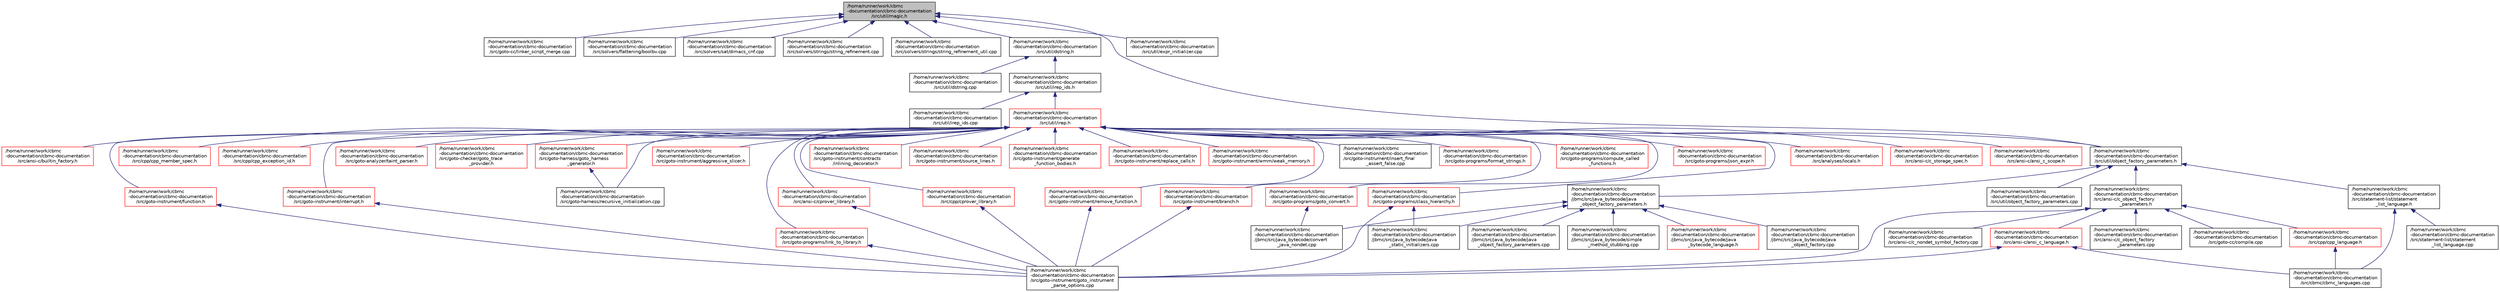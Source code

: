 digraph "/home/runner/work/cbmc-documentation/cbmc-documentation/src/util/magic.h"
{
 // LATEX_PDF_SIZE
  bgcolor="transparent";
  edge [fontname="Helvetica",fontsize="10",labelfontname="Helvetica",labelfontsize="10"];
  node [fontname="Helvetica",fontsize="10",shape=record];
  Node1 [label="/home/runner/work/cbmc\l-documentation/cbmc-documentation\l/src/util/magic.h",height=0.2,width=0.4,color="black", fillcolor="grey75", style="filled", fontcolor="black",tooltip="Magic numbers used throughout the codebase."];
  Node1 -> Node2 [dir="back",color="midnightblue",fontsize="10",style="solid",fontname="Helvetica"];
  Node2 [label="/home/runner/work/cbmc\l-documentation/cbmc-documentation\l/src/goto-cc/linker_script_merge.cpp",height=0.2,width=0.4,color="black",URL="$linker__script__merge_8cpp.html",tooltip=" "];
  Node1 -> Node3 [dir="back",color="midnightblue",fontsize="10",style="solid",fontname="Helvetica"];
  Node3 [label="/home/runner/work/cbmc\l-documentation/cbmc-documentation\l/src/solvers/flattening/boolbv.cpp",height=0.2,width=0.4,color="black",URL="$boolbv_8cpp.html",tooltip=" "];
  Node1 -> Node4 [dir="back",color="midnightblue",fontsize="10",style="solid",fontname="Helvetica"];
  Node4 [label="/home/runner/work/cbmc\l-documentation/cbmc-documentation\l/src/solvers/sat/dimacs_cnf.cpp",height=0.2,width=0.4,color="black",URL="$dimacs__cnf_8cpp.html",tooltip=" "];
  Node1 -> Node5 [dir="back",color="midnightblue",fontsize="10",style="solid",fontname="Helvetica"];
  Node5 [label="/home/runner/work/cbmc\l-documentation/cbmc-documentation\l/src/solvers/strings/string_refinement.cpp",height=0.2,width=0.4,color="black",URL="$string__refinement_8cpp.html",tooltip=" "];
  Node1 -> Node6 [dir="back",color="midnightblue",fontsize="10",style="solid",fontname="Helvetica"];
  Node6 [label="/home/runner/work/cbmc\l-documentation/cbmc-documentation\l/src/solvers/strings/string_refinement_util.cpp",height=0.2,width=0.4,color="black",URL="$string__refinement__util_8cpp.html",tooltip=" "];
  Node1 -> Node7 [dir="back",color="midnightblue",fontsize="10",style="solid",fontname="Helvetica"];
  Node7 [label="/home/runner/work/cbmc\l-documentation/cbmc-documentation\l/src/util/dstring.h",height=0.2,width=0.4,color="black",URL="$dstring_8h.html",tooltip=" "];
  Node7 -> Node8 [dir="back",color="midnightblue",fontsize="10",style="solid",fontname="Helvetica"];
  Node8 [label="/home/runner/work/cbmc\l-documentation/cbmc-documentation\l/src/util/irep_ids.h",height=0.2,width=0.4,color="black",URL="$irep__ids_8h.html",tooltip=" "];
  Node8 -> Node9 [dir="back",color="midnightblue",fontsize="10",style="solid",fontname="Helvetica"];
  Node9 [label="/home/runner/work/cbmc\l-documentation/cbmc-documentation\l/src/util/irep.h",height=0.2,width=0.4,color="red",URL="$irep_8h.html",tooltip=" "];
  Node9 -> Node10 [dir="back",color="midnightblue",fontsize="10",style="solid",fontname="Helvetica"];
  Node10 [label="/home/runner/work/cbmc\l-documentation/cbmc-documentation\l/src/analyses/locals.h",height=0.2,width=0.4,color="red",URL="$locals_8h.html",tooltip=" "];
  Node9 -> Node36 [dir="back",color="midnightblue",fontsize="10",style="solid",fontname="Helvetica"];
  Node36 [label="/home/runner/work/cbmc\l-documentation/cbmc-documentation\l/src/ansi-c/c_storage_spec.h",height=0.2,width=0.4,color="red",URL="$c__storage__spec_8h.html",tooltip=" "];
  Node9 -> Node44 [dir="back",color="midnightblue",fontsize="10",style="solid",fontname="Helvetica"];
  Node44 [label="/home/runner/work/cbmc\l-documentation/cbmc-documentation\l/src/ansi-c/ansi_c_scope.h",height=0.2,width=0.4,color="red",URL="$ansi__c__scope_8h.html",tooltip=" "];
  Node9 -> Node54 [dir="back",color="midnightblue",fontsize="10",style="solid",fontname="Helvetica"];
  Node54 [label="/home/runner/work/cbmc\l-documentation/cbmc-documentation\l/src/ansi-c/builtin_factory.h",height=0.2,width=0.4,color="red",URL="$builtin__factory_8h.html",tooltip=" "];
  Node9 -> Node57 [dir="back",color="midnightblue",fontsize="10",style="solid",fontname="Helvetica"];
  Node57 [label="/home/runner/work/cbmc\l-documentation/cbmc-documentation\l/src/ansi-c/cprover_library.h",height=0.2,width=0.4,color="red",URL="$ansi-c_2cprover__library_8h.html",tooltip=" "];
  Node57 -> Node15 [dir="back",color="midnightblue",fontsize="10",style="solid",fontname="Helvetica"];
  Node15 [label="/home/runner/work/cbmc\l-documentation/cbmc-documentation\l/src/goto-instrument/goto_instrument\l_parse_options.cpp",height=0.2,width=0.4,color="black",URL="$goto__instrument__parse__options_8cpp.html",tooltip=" "];
  Node9 -> Node62 [dir="back",color="midnightblue",fontsize="10",style="solid",fontname="Helvetica"];
  Node62 [label="/home/runner/work/cbmc\l-documentation/cbmc-documentation\l/src/cpp/cpp_member_spec.h",height=0.2,width=0.4,color="red",URL="$cpp__member__spec_8h.html",tooltip=" "];
  Node9 -> Node102 [dir="back",color="midnightblue",fontsize="10",style="solid",fontname="Helvetica"];
  Node102 [label="/home/runner/work/cbmc\l-documentation/cbmc-documentation\l/src/cpp/cpp_exception_id.h",height=0.2,width=0.4,color="red",URL="$cpp__exception__id_8h.html",tooltip=" "];
  Node9 -> Node104 [dir="back",color="midnightblue",fontsize="10",style="solid",fontname="Helvetica"];
  Node104 [label="/home/runner/work/cbmc\l-documentation/cbmc-documentation\l/src/cpp/cprover_library.h",height=0.2,width=0.4,color="red",URL="$cpp_2cprover__library_8h.html",tooltip=" "];
  Node104 -> Node15 [dir="back",color="midnightblue",fontsize="10",style="solid",fontname="Helvetica"];
  Node9 -> Node105 [dir="back",color="midnightblue",fontsize="10",style="solid",fontname="Helvetica"];
  Node105 [label="/home/runner/work/cbmc\l-documentation/cbmc-documentation\l/src/goto-analyzer/taint_parser.h",height=0.2,width=0.4,color="red",URL="$taint__parser_8h.html",tooltip=" "];
  Node9 -> Node107 [dir="back",color="midnightblue",fontsize="10",style="solid",fontname="Helvetica"];
  Node107 [label="/home/runner/work/cbmc\l-documentation/cbmc-documentation\l/src/goto-checker/goto_trace\l_provider.h",height=0.2,width=0.4,color="red",URL="$goto__trace__provider_8h.html",tooltip=" "];
  Node9 -> Node119 [dir="back",color="midnightblue",fontsize="10",style="solid",fontname="Helvetica"];
  Node119 [label="/home/runner/work/cbmc\l-documentation/cbmc-documentation\l/src/goto-harness/goto_harness\l_generator.h",height=0.2,width=0.4,color="red",URL="$goto__harness__generator_8h.html",tooltip=" "];
  Node119 -> Node127 [dir="back",color="midnightblue",fontsize="10",style="solid",fontname="Helvetica"];
  Node127 [label="/home/runner/work/cbmc\l-documentation/cbmc-documentation\l/src/goto-harness/recursive_initialization.cpp",height=0.2,width=0.4,color="black",URL="$recursive__initialization_8cpp.html",tooltip=" "];
  Node9 -> Node127 [dir="back",color="midnightblue",fontsize="10",style="solid",fontname="Helvetica"];
  Node9 -> Node128 [dir="back",color="midnightblue",fontsize="10",style="solid",fontname="Helvetica"];
  Node128 [label="/home/runner/work/cbmc\l-documentation/cbmc-documentation\l/src/goto-instrument/aggressive_slicer.h",height=0.2,width=0.4,color="red",URL="$aggressive__slicer_8h.html",tooltip=" "];
  Node9 -> Node132 [dir="back",color="midnightblue",fontsize="10",style="solid",fontname="Helvetica"];
  Node132 [label="/home/runner/work/cbmc\l-documentation/cbmc-documentation\l/src/goto-instrument/remove_function.h",height=0.2,width=0.4,color="red",URL="$remove__function_8h.html",tooltip=" "];
  Node132 -> Node15 [dir="back",color="midnightblue",fontsize="10",style="solid",fontname="Helvetica"];
  Node9 -> Node134 [dir="back",color="midnightblue",fontsize="10",style="solid",fontname="Helvetica"];
  Node134 [label="/home/runner/work/cbmc\l-documentation/cbmc-documentation\l/src/goto-instrument/branch.h",height=0.2,width=0.4,color="red",URL="$branch_8h.html",tooltip=" "];
  Node134 -> Node15 [dir="back",color="midnightblue",fontsize="10",style="solid",fontname="Helvetica"];
  Node9 -> Node136 [dir="back",color="midnightblue",fontsize="10",style="solid",fontname="Helvetica"];
  Node136 [label="/home/runner/work/cbmc\l-documentation/cbmc-documentation\l/src/goto-instrument/function.h",height=0.2,width=0.4,color="red",URL="$function_8h.html",tooltip=" "];
  Node136 -> Node15 [dir="back",color="midnightblue",fontsize="10",style="solid",fontname="Helvetica"];
  Node9 -> Node138 [dir="back",color="midnightblue",fontsize="10",style="solid",fontname="Helvetica"];
  Node138 [label="/home/runner/work/cbmc\l-documentation/cbmc-documentation\l/src/goto-instrument/contracts\l/inlining_decorator.h",height=0.2,width=0.4,color="red",URL="$inlining__decorator_8h.html",tooltip=" "];
  Node9 -> Node140 [dir="back",color="midnightblue",fontsize="10",style="solid",fontname="Helvetica"];
  Node140 [label="/home/runner/work/cbmc\l-documentation/cbmc-documentation\l/src/goto-instrument/source_lines.h",height=0.2,width=0.4,color="red",URL="$source__lines_8h.html",tooltip=" "];
  Node9 -> Node147 [dir="back",color="midnightblue",fontsize="10",style="solid",fontname="Helvetica"];
  Node147 [label="/home/runner/work/cbmc\l-documentation/cbmc-documentation\l/src/goto-instrument/generate\l_function_bodies.h",height=0.2,width=0.4,color="red",URL="$generate__function__bodies_8h.html",tooltip=" "];
  Node9 -> Node149 [dir="back",color="midnightblue",fontsize="10",style="solid",fontname="Helvetica"];
  Node149 [label="/home/runner/work/cbmc\l-documentation/cbmc-documentation\l/src/goto-instrument/replace_calls.h",height=0.2,width=0.4,color="red",URL="$replace__calls_8h.html",tooltip=" "];
  Node9 -> Node151 [dir="back",color="midnightblue",fontsize="10",style="solid",fontname="Helvetica"];
  Node151 [label="/home/runner/work/cbmc\l-documentation/cbmc-documentation\l/src/goto-instrument/wmm/weak_memory.h",height=0.2,width=0.4,color="red",URL="$weak__memory_8h.html",tooltip=" "];
  Node9 -> Node153 [dir="back",color="midnightblue",fontsize="10",style="solid",fontname="Helvetica"];
  Node153 [label="/home/runner/work/cbmc\l-documentation/cbmc-documentation\l/src/goto-instrument/interrupt.h",height=0.2,width=0.4,color="red",URL="$interrupt_8h.html",tooltip=" "];
  Node153 -> Node15 [dir="back",color="midnightblue",fontsize="10",style="solid",fontname="Helvetica"];
  Node9 -> Node155 [dir="back",color="midnightblue",fontsize="10",style="solid",fontname="Helvetica"];
  Node155 [label="/home/runner/work/cbmc\l-documentation/cbmc-documentation\l/src/goto-instrument/insert_final\l_assert_false.cpp",height=0.2,width=0.4,color="black",URL="$insert__final__assert__false_8cpp.html",tooltip=" "];
  Node9 -> Node156 [dir="back",color="midnightblue",fontsize="10",style="solid",fontname="Helvetica"];
  Node156 [label="/home/runner/work/cbmc\l-documentation/cbmc-documentation\l/src/goto-programs/format_strings.h",height=0.2,width=0.4,color="red",URL="$format__strings_8h.html",tooltip=" "];
  Node9 -> Node160 [dir="back",color="midnightblue",fontsize="10",style="solid",fontname="Helvetica"];
  Node160 [label="/home/runner/work/cbmc\l-documentation/cbmc-documentation\l/src/goto-programs/class_hierarchy.h",height=0.2,width=0.4,color="red",URL="$class__hierarchy_8h.html",tooltip=" "];
  Node160 -> Node15 [dir="back",color="midnightblue",fontsize="10",style="solid",fontname="Helvetica"];
  Node160 -> Node181 [dir="back",color="midnightblue",fontsize="10",style="solid",fontname="Helvetica"];
  Node181 [label="/home/runner/work/cbmc\l-documentation/cbmc-documentation\l/jbmc/src/java_bytecode/java\l_static_initializers.cpp",height=0.2,width=0.4,color="black",URL="$java__static__initializers_8cpp.html",tooltip=" "];
  Node9 -> Node183 [dir="back",color="midnightblue",fontsize="10",style="solid",fontname="Helvetica"];
  Node183 [label="/home/runner/work/cbmc\l-documentation/cbmc-documentation\l/src/goto-programs/compute_called\l_functions.h",height=0.2,width=0.4,color="red",URL="$compute__called__functions_8h.html",tooltip=" "];
  Node9 -> Node188 [dir="back",color="midnightblue",fontsize="10",style="solid",fontname="Helvetica"];
  Node188 [label="/home/runner/work/cbmc\l-documentation/cbmc-documentation\l/src/goto-programs/goto_convert.h",height=0.2,width=0.4,color="red",URL="$goto__convert_8h.html",tooltip=" "];
  Node188 -> Node191 [dir="back",color="midnightblue",fontsize="10",style="solid",fontname="Helvetica"];
  Node191 [label="/home/runner/work/cbmc\l-documentation/cbmc-documentation\l/jbmc/src/java_bytecode/convert\l_java_nondet.cpp",height=0.2,width=0.4,color="black",URL="$convert__java__nondet_8cpp.html",tooltip=" "];
  Node9 -> Node193 [dir="back",color="midnightblue",fontsize="10",style="solid",fontname="Helvetica"];
  Node193 [label="/home/runner/work/cbmc\l-documentation/cbmc-documentation\l/src/goto-programs/json_expr.h",height=0.2,width=0.4,color="red",URL="$json__expr_8h.html",tooltip=" "];
  Node9 -> Node197 [dir="back",color="midnightblue",fontsize="10",style="solid",fontname="Helvetica"];
  Node197 [label="/home/runner/work/cbmc\l-documentation/cbmc-documentation\l/src/goto-programs/link_to_library.h",height=0.2,width=0.4,color="red",URL="$link__to__library_8h.html",tooltip=" "];
  Node197 -> Node15 [dir="back",color="midnightblue",fontsize="10",style="solid",fontname="Helvetica"];
  Node9 -> Node1340 [dir="back",color="midnightblue",fontsize="10",style="solid",fontname="Helvetica"];
  Node1340 [label="/home/runner/work/cbmc\l-documentation/cbmc-documentation\l/src/util/object_factory_parameters.h",height=0.2,width=0.4,color="black",URL="$object__factory__parameters_8h.html",tooltip=" "];
  Node1340 -> Node1341 [dir="back",color="midnightblue",fontsize="10",style="solid",fontname="Helvetica"];
  Node1341 [label="/home/runner/work/cbmc\l-documentation/cbmc-documentation\l/src/ansi-c/c_object_factory\l_parameters.h",height=0.2,width=0.4,color="black",URL="$c__object__factory__parameters_8h.html",tooltip=" "];
  Node1341 -> Node897 [dir="back",color="midnightblue",fontsize="10",style="solid",fontname="Helvetica"];
  Node897 [label="/home/runner/work/cbmc\l-documentation/cbmc-documentation\l/src/ansi-c/ansi_c_language.h",height=0.2,width=0.4,color="red",URL="$ansi__c__language_8h.html",tooltip=" "];
  Node897 -> Node94 [dir="back",color="midnightblue",fontsize="10",style="solid",fontname="Helvetica"];
  Node94 [label="/home/runner/work/cbmc\l-documentation/cbmc-documentation\l/src/cbmc/cbmc_languages.cpp",height=0.2,width=0.4,color="black",URL="$cbmc__languages_8cpp.html",tooltip=" "];
  Node897 -> Node15 [dir="back",color="midnightblue",fontsize="10",style="solid",fontname="Helvetica"];
  Node1341 -> Node582 [dir="back",color="midnightblue",fontsize="10",style="solid",fontname="Helvetica"];
  Node582 [label="/home/runner/work/cbmc\l-documentation/cbmc-documentation\l/src/ansi-c/c_nondet_symbol_factory.cpp",height=0.2,width=0.4,color="black",URL="$c__nondet__symbol__factory_8cpp.html",tooltip=" "];
  Node1341 -> Node1342 [dir="back",color="midnightblue",fontsize="10",style="solid",fontname="Helvetica"];
  Node1342 [label="/home/runner/work/cbmc\l-documentation/cbmc-documentation\l/src/ansi-c/c_object_factory\l_parameters.cpp",height=0.2,width=0.4,color="black",URL="$c__object__factory__parameters_8cpp.html",tooltip=" "];
  Node1341 -> Node93 [dir="back",color="midnightblue",fontsize="10",style="solid",fontname="Helvetica"];
  Node93 [label="/home/runner/work/cbmc\l-documentation/cbmc-documentation\l/src/cpp/cpp_language.h",height=0.2,width=0.4,color="red",URL="$cpp__language_8h.html",tooltip=" "];
  Node93 -> Node94 [dir="back",color="midnightblue",fontsize="10",style="solid",fontname="Helvetica"];
  Node1341 -> Node323 [dir="back",color="midnightblue",fontsize="10",style="solid",fontname="Helvetica"];
  Node323 [label="/home/runner/work/cbmc\l-documentation/cbmc-documentation\l/src/goto-cc/compile.cpp",height=0.2,width=0.4,color="black",URL="$compile_8cpp.html",tooltip=" "];
  Node1341 -> Node15 [dir="back",color="midnightblue",fontsize="10",style="solid",fontname="Helvetica"];
  Node1340 -> Node1094 [dir="back",color="midnightblue",fontsize="10",style="solid",fontname="Helvetica"];
  Node1094 [label="/home/runner/work/cbmc\l-documentation/cbmc-documentation\l/src/statement-list/statement\l_list_language.h",height=0.2,width=0.4,color="black",URL="$statement__list__language_8h.html",tooltip=" "];
  Node1094 -> Node94 [dir="back",color="midnightblue",fontsize="10",style="solid",fontname="Helvetica"];
  Node1094 -> Node331 [dir="back",color="midnightblue",fontsize="10",style="solid",fontname="Helvetica"];
  Node331 [label="/home/runner/work/cbmc\l-documentation/cbmc-documentation\l/src/statement-list/statement\l_list_language.cpp",height=0.2,width=0.4,color="black",URL="$statement__list__language_8cpp.html",tooltip=" "];
  Node1340 -> Node1343 [dir="back",color="midnightblue",fontsize="10",style="solid",fontname="Helvetica"];
  Node1343 [label="/home/runner/work/cbmc\l-documentation/cbmc-documentation\l/src/util/object_factory_parameters.cpp",height=0.2,width=0.4,color="black",URL="$object__factory__parameters_8cpp.html",tooltip=" "];
  Node1340 -> Node1344 [dir="back",color="midnightblue",fontsize="10",style="solid",fontname="Helvetica"];
  Node1344 [label="/home/runner/work/cbmc\l-documentation/cbmc-documentation\l/jbmc/src/java_bytecode/java\l_object_factory_parameters.h",height=0.2,width=0.4,color="black",URL="$java__object__factory__parameters_8h.html",tooltip=" "];
  Node1344 -> Node169 [dir="back",color="midnightblue",fontsize="10",style="solid",fontname="Helvetica"];
  Node169 [label="/home/runner/work/cbmc\l-documentation/cbmc-documentation\l/jbmc/src/java_bytecode/java\l_bytecode_language.h",height=0.2,width=0.4,color="red",URL="$java__bytecode__language_8h.html",tooltip=" "];
  Node1344 -> Node191 [dir="back",color="midnightblue",fontsize="10",style="solid",fontname="Helvetica"];
  Node1344 -> Node215 [dir="back",color="midnightblue",fontsize="10",style="solid",fontname="Helvetica"];
  Node215 [label="/home/runner/work/cbmc\l-documentation/cbmc-documentation\l/jbmc/src/java_bytecode/java\l_object_factory.cpp",height=0.2,width=0.4,color="black",URL="$java__object__factory_8cpp.html",tooltip=" "];
  Node1344 -> Node1215 [dir="back",color="midnightblue",fontsize="10",style="solid",fontname="Helvetica"];
  Node1215 [label="/home/runner/work/cbmc\l-documentation/cbmc-documentation\l/jbmc/src/java_bytecode/java\l_object_factory_parameters.cpp",height=0.2,width=0.4,color="black",URL="$java__object__factory__parameters_8cpp.html",tooltip=" "];
  Node1344 -> Node181 [dir="back",color="midnightblue",fontsize="10",style="solid",fontname="Helvetica"];
  Node1344 -> Node221 [dir="back",color="midnightblue",fontsize="10",style="solid",fontname="Helvetica"];
  Node221 [label="/home/runner/work/cbmc\l-documentation/cbmc-documentation\l/jbmc/src/java_bytecode/simple\l_method_stubbing.cpp",height=0.2,width=0.4,color="black",URL="$simple__method__stubbing_8cpp.html",tooltip=" "];
  Node8 -> Node1360 [dir="back",color="midnightblue",fontsize="10",style="solid",fontname="Helvetica"];
  Node1360 [label="/home/runner/work/cbmc\l-documentation/cbmc-documentation\l/src/util/irep_ids.cpp",height=0.2,width=0.4,color="black",URL="$irep__ids_8cpp.html",tooltip=" "];
  Node7 -> Node1361 [dir="back",color="midnightblue",fontsize="10",style="solid",fontname="Helvetica"];
  Node1361 [label="/home/runner/work/cbmc\l-documentation/cbmc-documentation\l/src/util/dstring.cpp",height=0.2,width=0.4,color="black",URL="$dstring_8cpp.html",tooltip=" "];
  Node1 -> Node1002 [dir="back",color="midnightblue",fontsize="10",style="solid",fontname="Helvetica"];
  Node1002 [label="/home/runner/work/cbmc\l-documentation/cbmc-documentation\l/src/util/expr_initializer.cpp",height=0.2,width=0.4,color="black",URL="$expr__initializer_8cpp.html",tooltip=" "];
  Node1 -> Node1340 [dir="back",color="midnightblue",fontsize="10",style="solid",fontname="Helvetica"];
}
